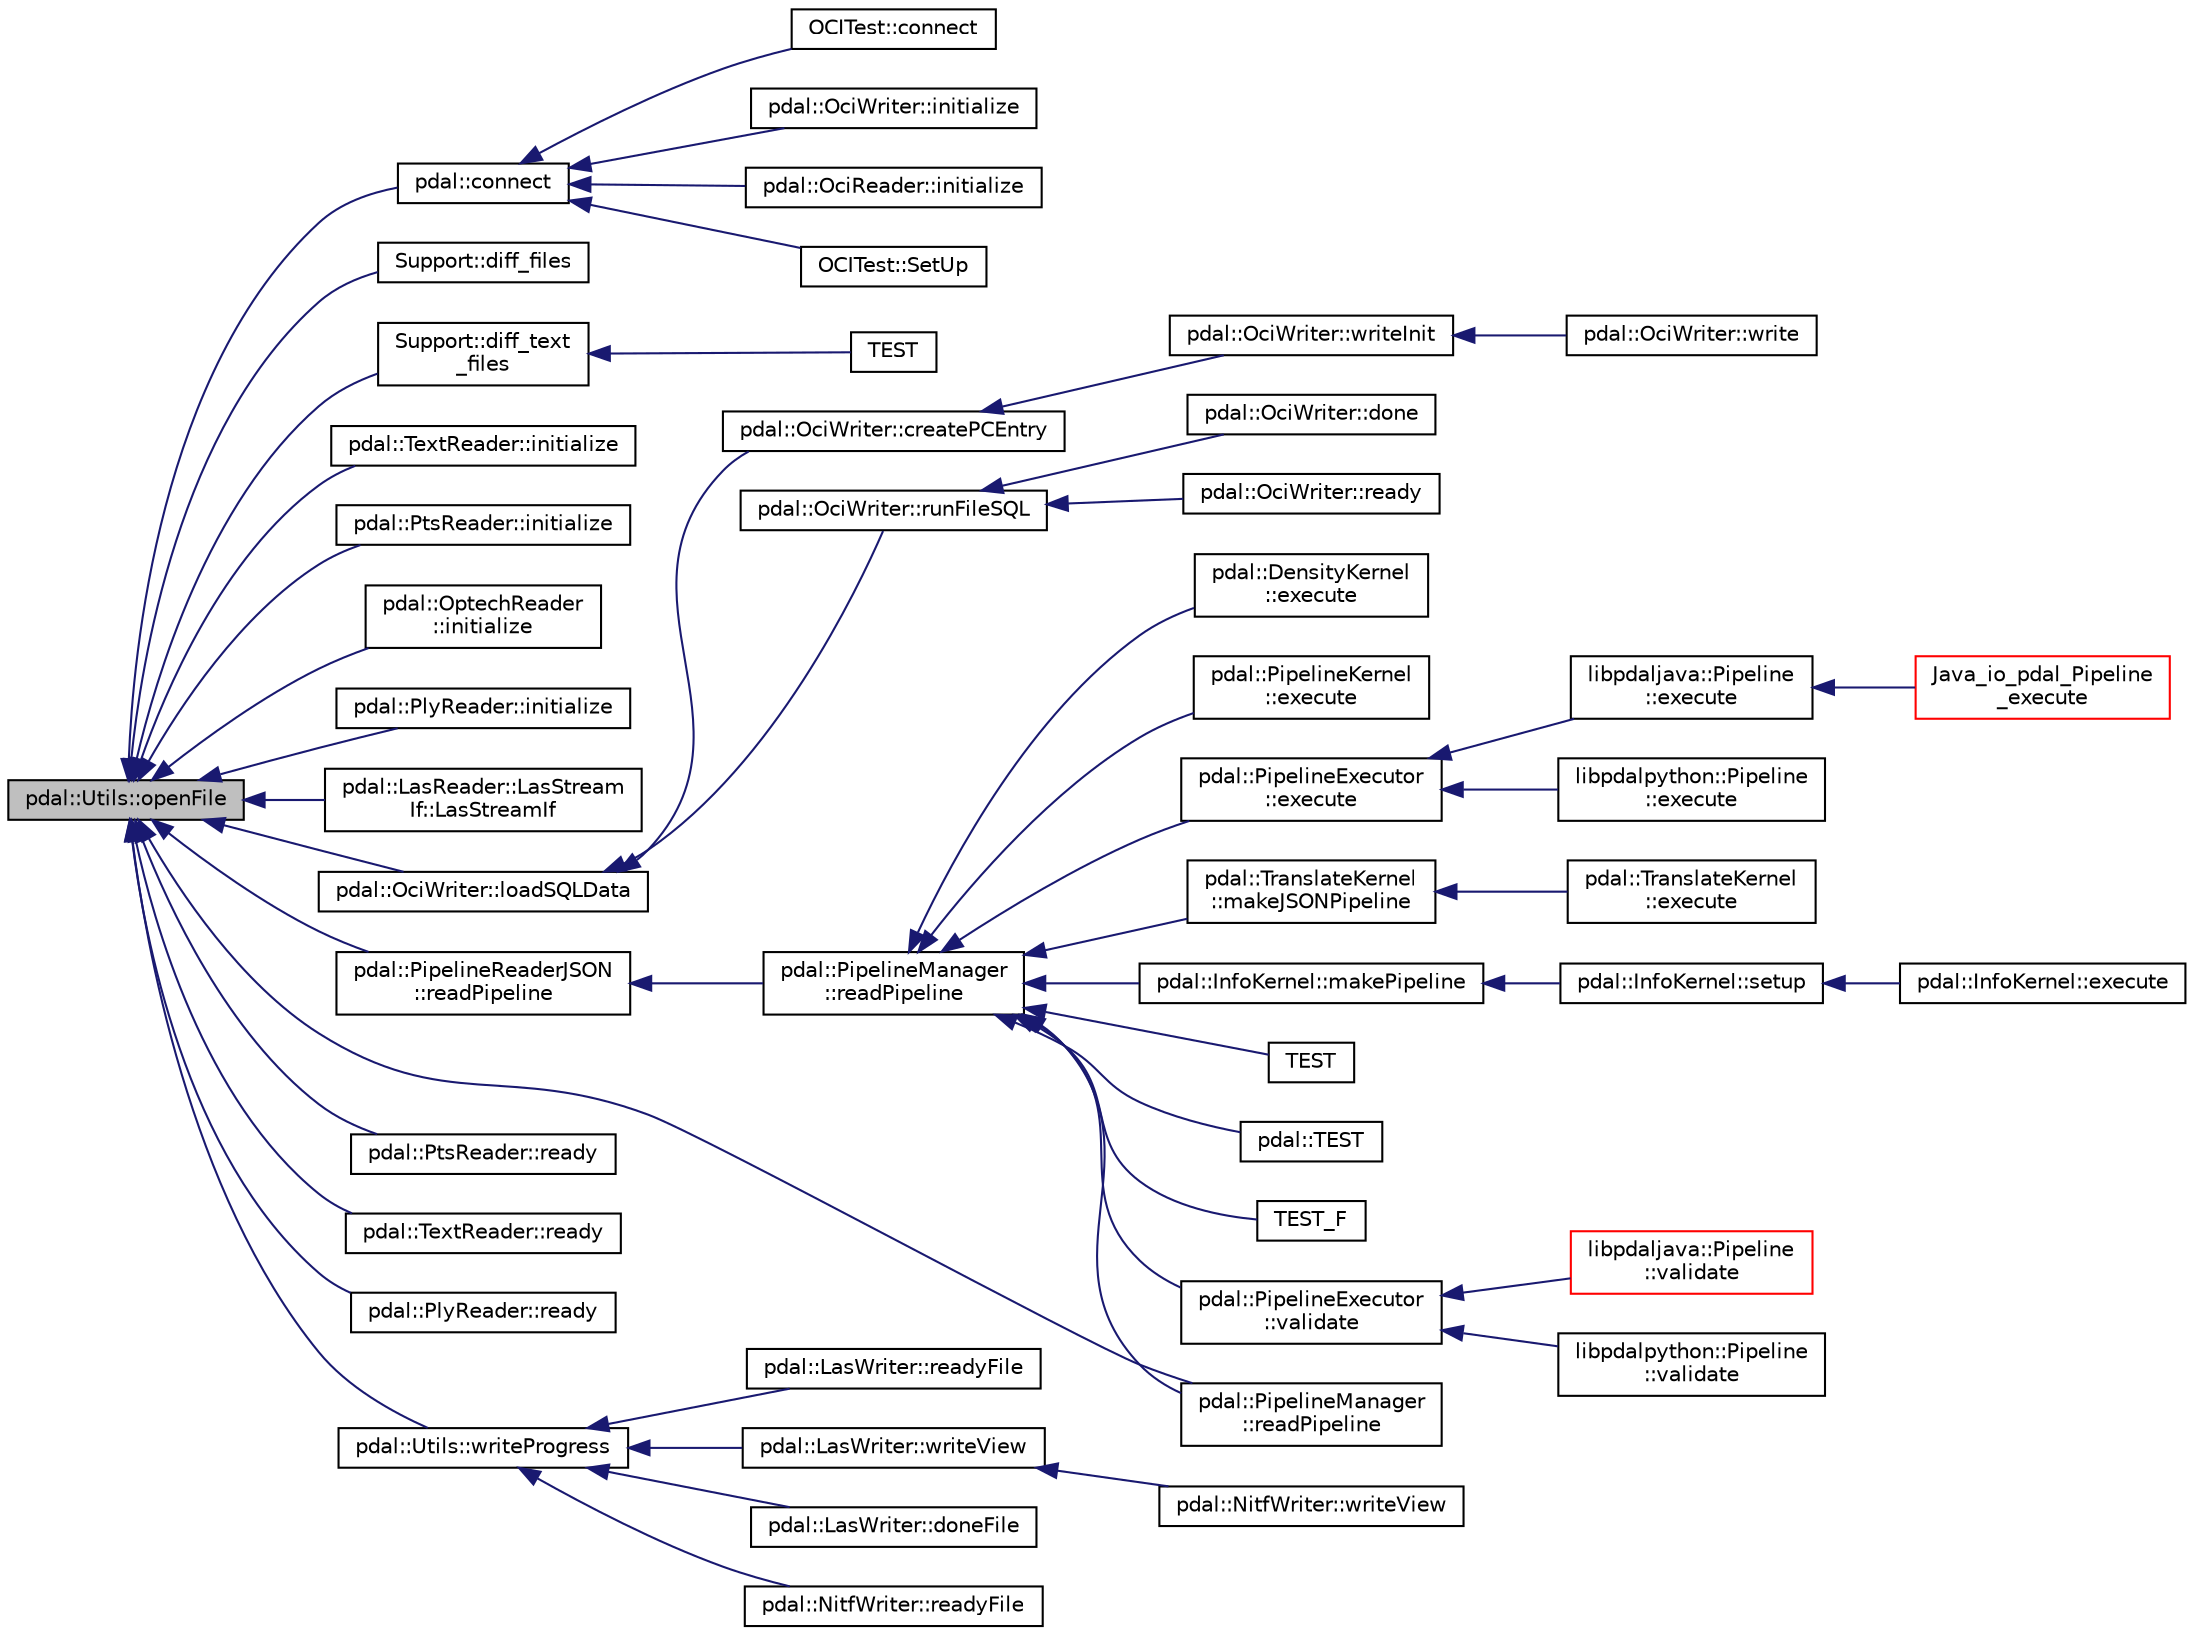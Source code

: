 digraph "pdal::Utils::openFile"
{
  edge [fontname="Helvetica",fontsize="10",labelfontname="Helvetica",labelfontsize="10"];
  node [fontname="Helvetica",fontsize="10",shape=record];
  rankdir="LR";
  Node1 [label="pdal::Utils::openFile",height=0.2,width=0.4,color="black", fillcolor="grey75", style="filled", fontcolor="black"];
  Node1 -> Node2 [dir="back",color="midnightblue",fontsize="10",style="solid",fontname="Helvetica"];
  Node2 [label="pdal::connect",height=0.2,width=0.4,color="black", fillcolor="white", style="filled",URL="$namespacepdal.html#a923ba44d8815490512521c355b75c38b"];
  Node2 -> Node3 [dir="back",color="midnightblue",fontsize="10",style="solid",fontname="Helvetica"];
  Node3 [label="OCITest::connect",height=0.2,width=0.4,color="black", fillcolor="white", style="filled",URL="$classOCITest.html#a273c0aff205f36f186735781410dc702"];
  Node2 -> Node4 [dir="back",color="midnightblue",fontsize="10",style="solid",fontname="Helvetica"];
  Node4 [label="pdal::OciWriter::initialize",height=0.2,width=0.4,color="black", fillcolor="white", style="filled",URL="$classpdal_1_1OciWriter.html#a8ebf0753f0a954a733fa978c05159451"];
  Node2 -> Node5 [dir="back",color="midnightblue",fontsize="10",style="solid",fontname="Helvetica"];
  Node5 [label="pdal::OciReader::initialize",height=0.2,width=0.4,color="black", fillcolor="white", style="filled",URL="$classpdal_1_1OciReader.html#a665cc5d7bbfece9e645f6e33144f4b5e"];
  Node2 -> Node6 [dir="back",color="midnightblue",fontsize="10",style="solid",fontname="Helvetica"];
  Node6 [label="OCITest::SetUp",height=0.2,width=0.4,color="black", fillcolor="white", style="filled",URL="$classOCITest.html#acafddbea43025597b6a48a43e8f78fff"];
  Node1 -> Node7 [dir="back",color="midnightblue",fontsize="10",style="solid",fontname="Helvetica"];
  Node7 [label="Support::diff_files",height=0.2,width=0.4,color="black", fillcolor="white", style="filled",URL="$classSupport.html#a81c874b14add7b8021064e94f62b53c9"];
  Node1 -> Node8 [dir="back",color="midnightblue",fontsize="10",style="solid",fontname="Helvetica"];
  Node8 [label="Support::diff_text\l_files",height=0.2,width=0.4,color="black", fillcolor="white", style="filled",URL="$classSupport.html#a645224b95da1981afe87fc417ca29494"];
  Node8 -> Node9 [dir="back",color="midnightblue",fontsize="10",style="solid",fontname="Helvetica"];
  Node9 [label="TEST",height=0.2,width=0.4,color="black", fillcolor="white", style="filled",URL="$SupportTest_8cpp.html#af0cd917057c2f4b74ce7a6d1466e7bb9"];
  Node1 -> Node10 [dir="back",color="midnightblue",fontsize="10",style="solid",fontname="Helvetica"];
  Node10 [label="pdal::TextReader::initialize",height=0.2,width=0.4,color="black", fillcolor="white", style="filled",URL="$classpdal_1_1TextReader.html#ab1ac1a1f74565c6773ab1bbe90cde204"];
  Node1 -> Node11 [dir="back",color="midnightblue",fontsize="10",style="solid",fontname="Helvetica"];
  Node11 [label="pdal::PtsReader::initialize",height=0.2,width=0.4,color="black", fillcolor="white", style="filled",URL="$classpdal_1_1PtsReader.html#a331fe78356805cb6beb1085ee09b5bd5"];
  Node1 -> Node12 [dir="back",color="midnightblue",fontsize="10",style="solid",fontname="Helvetica"];
  Node12 [label="pdal::OptechReader\l::initialize",height=0.2,width=0.4,color="black", fillcolor="white", style="filled",URL="$classpdal_1_1OptechReader.html#a716e4c0343a3badf409b2ee67ccbf5c1"];
  Node1 -> Node13 [dir="back",color="midnightblue",fontsize="10",style="solid",fontname="Helvetica"];
  Node13 [label="pdal::PlyReader::initialize",height=0.2,width=0.4,color="black", fillcolor="white", style="filled",URL="$classpdal_1_1PlyReader.html#a1502df4ba555d39c66aebabc40b61342"];
  Node1 -> Node14 [dir="back",color="midnightblue",fontsize="10",style="solid",fontname="Helvetica"];
  Node14 [label="pdal::LasReader::LasStream\lIf::LasStreamIf",height=0.2,width=0.4,color="black", fillcolor="white", style="filled",URL="$classpdal_1_1LasReader_1_1LasStreamIf.html#a4db90e9cabc48adea1c4059c58473ec8"];
  Node1 -> Node15 [dir="back",color="midnightblue",fontsize="10",style="solid",fontname="Helvetica"];
  Node15 [label="pdal::OciWriter::loadSQLData",height=0.2,width=0.4,color="black", fillcolor="white", style="filled",URL="$classpdal_1_1OciWriter.html#a7d89ae96811071e045b6cfc091b7bd01"];
  Node15 -> Node16 [dir="back",color="midnightblue",fontsize="10",style="solid",fontname="Helvetica"];
  Node16 [label="pdal::OciWriter::createPCEntry",height=0.2,width=0.4,color="black", fillcolor="white", style="filled",URL="$classpdal_1_1OciWriter.html#a305cd40729c19754aec8fc7c9d104fdf"];
  Node16 -> Node17 [dir="back",color="midnightblue",fontsize="10",style="solid",fontname="Helvetica"];
  Node17 [label="pdal::OciWriter::writeInit",height=0.2,width=0.4,color="black", fillcolor="white", style="filled",URL="$classpdal_1_1OciWriter.html#a29c890b4de7d31ab917f5d4577f62345"];
  Node17 -> Node18 [dir="back",color="midnightblue",fontsize="10",style="solid",fontname="Helvetica"];
  Node18 [label="pdal::OciWriter::write",height=0.2,width=0.4,color="black", fillcolor="white", style="filled",URL="$classpdal_1_1OciWriter.html#a11f02a9af7350d831dff5f81859c76f2"];
  Node15 -> Node19 [dir="back",color="midnightblue",fontsize="10",style="solid",fontname="Helvetica"];
  Node19 [label="pdal::OciWriter::runFileSQL",height=0.2,width=0.4,color="black", fillcolor="white", style="filled",URL="$classpdal_1_1OciWriter.html#a629a673386708bf15044f9c05c2218fd"];
  Node19 -> Node20 [dir="back",color="midnightblue",fontsize="10",style="solid",fontname="Helvetica"];
  Node20 [label="pdal::OciWriter::done",height=0.2,width=0.4,color="black", fillcolor="white", style="filled",URL="$classpdal_1_1OciWriter.html#a899064a17b0d8ef871ab4d79dd2df62b"];
  Node19 -> Node21 [dir="back",color="midnightblue",fontsize="10",style="solid",fontname="Helvetica"];
  Node21 [label="pdal::OciWriter::ready",height=0.2,width=0.4,color="black", fillcolor="white", style="filled",URL="$classpdal_1_1OciWriter.html#aaef01ec1f04e1cd86cd7d465d49e1d81"];
  Node1 -> Node22 [dir="back",color="midnightblue",fontsize="10",style="solid",fontname="Helvetica"];
  Node22 [label="pdal::PipelineReaderJSON\l::readPipeline",height=0.2,width=0.4,color="black", fillcolor="white", style="filled",URL="$classpdal_1_1PipelineReaderJSON.html#a84a02c6838be0ce79beb1f3ad56d90d3"];
  Node22 -> Node23 [dir="back",color="midnightblue",fontsize="10",style="solid",fontname="Helvetica"];
  Node23 [label="pdal::PipelineManager\l::readPipeline",height=0.2,width=0.4,color="black", fillcolor="white", style="filled",URL="$classpdal_1_1PipelineManager.html#ae13910b65bf0d0fce79164630d226aef"];
  Node23 -> Node24 [dir="back",color="midnightblue",fontsize="10",style="solid",fontname="Helvetica"];
  Node24 [label="pdal::DensityKernel\l::execute",height=0.2,width=0.4,color="black", fillcolor="white", style="filled",URL="$classpdal_1_1DensityKernel.html#a0c74e94ba52214ddb0455254fb25a0b3"];
  Node23 -> Node25 [dir="back",color="midnightblue",fontsize="10",style="solid",fontname="Helvetica"];
  Node25 [label="pdal::PipelineKernel\l::execute",height=0.2,width=0.4,color="black", fillcolor="white", style="filled",URL="$classpdal_1_1PipelineKernel.html#a0d3bb8f1b2c0af4e3d8af7f61a264d20"];
  Node23 -> Node26 [dir="back",color="midnightblue",fontsize="10",style="solid",fontname="Helvetica"];
  Node26 [label="pdal::PipelineExecutor\l::execute",height=0.2,width=0.4,color="black", fillcolor="white", style="filled",URL="$classpdal_1_1PipelineExecutor.html#a9ff24f6f54a70e8606f4d1af5d2860f5"];
  Node26 -> Node27 [dir="back",color="midnightblue",fontsize="10",style="solid",fontname="Helvetica"];
  Node27 [label="libpdaljava::Pipeline\l::execute",height=0.2,width=0.4,color="black", fillcolor="white", style="filled",URL="$classlibpdaljava_1_1Pipeline.html#ad495dfb2b84c8504a4eb4b1d81be9343"];
  Node27 -> Node28 [dir="back",color="midnightblue",fontsize="10",style="solid",fontname="Helvetica"];
  Node28 [label="Java_io_pdal_Pipeline\l_execute",height=0.2,width=0.4,color="red", fillcolor="white", style="filled",URL="$io__pdal__Pipeline_8cpp.html#a12a870b2859adaaa0556bf0a18f4d13c"];
  Node26 -> Node29 [dir="back",color="midnightblue",fontsize="10",style="solid",fontname="Helvetica"];
  Node29 [label="libpdalpython::Pipeline\l::execute",height=0.2,width=0.4,color="black", fillcolor="white", style="filled",URL="$classlibpdalpython_1_1Pipeline.html#aa230af5e287c94370b6dda4476ceba1e"];
  Node23 -> Node30 [dir="back",color="midnightblue",fontsize="10",style="solid",fontname="Helvetica"];
  Node30 [label="pdal::TranslateKernel\l::makeJSONPipeline",height=0.2,width=0.4,color="black", fillcolor="white", style="filled",URL="$classpdal_1_1TranslateKernel.html#acf9dfedffb270ff71f0f73792cd3e87e"];
  Node30 -> Node31 [dir="back",color="midnightblue",fontsize="10",style="solid",fontname="Helvetica"];
  Node31 [label="pdal::TranslateKernel\l::execute",height=0.2,width=0.4,color="black", fillcolor="white", style="filled",URL="$classpdal_1_1TranslateKernel.html#a29dcfe64f27066795c729465ffbef49c"];
  Node23 -> Node32 [dir="back",color="midnightblue",fontsize="10",style="solid",fontname="Helvetica"];
  Node32 [label="pdal::InfoKernel::makePipeline",height=0.2,width=0.4,color="black", fillcolor="white", style="filled",URL="$classpdal_1_1InfoKernel.html#a5deb06e4be4b248c9e1257fc7edf7e65"];
  Node32 -> Node33 [dir="back",color="midnightblue",fontsize="10",style="solid",fontname="Helvetica"];
  Node33 [label="pdal::InfoKernel::setup",height=0.2,width=0.4,color="black", fillcolor="white", style="filled",URL="$classpdal_1_1InfoKernel.html#a00062fa07419bc191ed6269ce47e1fa0"];
  Node33 -> Node34 [dir="back",color="midnightblue",fontsize="10",style="solid",fontname="Helvetica"];
  Node34 [label="pdal::InfoKernel::execute",height=0.2,width=0.4,color="black", fillcolor="white", style="filled",URL="$classpdal_1_1InfoKernel.html#ac8d3f256fa5d844710b25034f4e22eaa"];
  Node23 -> Node35 [dir="back",color="midnightblue",fontsize="10",style="solid",fontname="Helvetica"];
  Node35 [label="pdal::PipelineManager\l::readPipeline",height=0.2,width=0.4,color="black", fillcolor="white", style="filled",URL="$classpdal_1_1PipelineManager.html#a558ad797557b8c84a3aacc4a38a31ef0"];
  Node23 -> Node36 [dir="back",color="midnightblue",fontsize="10",style="solid",fontname="Helvetica"];
  Node36 [label="TEST",height=0.2,width=0.4,color="black", fillcolor="white", style="filled",URL="$IcebridgeReaderTest_8cpp.html#a2dbac50759032cdb6bd09a9912a570c4"];
  Node23 -> Node37 [dir="back",color="midnightblue",fontsize="10",style="solid",fontname="Helvetica"];
  Node37 [label="pdal::TEST",height=0.2,width=0.4,color="black", fillcolor="white", style="filled",URL="$namespacepdal.html#ac0cce4486643d2d8f11513aa42fda09c"];
  Node23 -> Node38 [dir="back",color="midnightblue",fontsize="10",style="solid",fontname="Helvetica"];
  Node38 [label="TEST_F",height=0.2,width=0.4,color="black", fillcolor="white", style="filled",URL="$PythonFilterTest_8cpp.html#ab2403002240c7f84a058b864ce05cda0"];
  Node23 -> Node39 [dir="back",color="midnightblue",fontsize="10",style="solid",fontname="Helvetica"];
  Node39 [label="pdal::PipelineExecutor\l::validate",height=0.2,width=0.4,color="black", fillcolor="white", style="filled",URL="$classpdal_1_1PipelineExecutor.html#a8a9ea9edd1de624d277ae9ff8d3493bc"];
  Node39 -> Node40 [dir="back",color="midnightblue",fontsize="10",style="solid",fontname="Helvetica"];
  Node40 [label="libpdaljava::Pipeline\l::validate",height=0.2,width=0.4,color="red", fillcolor="white", style="filled",URL="$classlibpdaljava_1_1Pipeline.html#af37a973b3f38b4240f800abf12cd969a"];
  Node39 -> Node41 [dir="back",color="midnightblue",fontsize="10",style="solid",fontname="Helvetica"];
  Node41 [label="libpdalpython::Pipeline\l::validate",height=0.2,width=0.4,color="black", fillcolor="white", style="filled",URL="$classlibpdalpython_1_1Pipeline.html#a2830e2b9cbe0364fa919a78383d2f01d"];
  Node1 -> Node35 [dir="back",color="midnightblue",fontsize="10",style="solid",fontname="Helvetica"];
  Node1 -> Node42 [dir="back",color="midnightblue",fontsize="10",style="solid",fontname="Helvetica"];
  Node42 [label="pdal::PtsReader::ready",height=0.2,width=0.4,color="black", fillcolor="white", style="filled",URL="$classpdal_1_1PtsReader.html#a8b3b65319cbd5282286f6fde6c4cf565"];
  Node1 -> Node43 [dir="back",color="midnightblue",fontsize="10",style="solid",fontname="Helvetica"];
  Node43 [label="pdal::TextReader::ready",height=0.2,width=0.4,color="black", fillcolor="white", style="filled",URL="$classpdal_1_1TextReader.html#ae710cfa5c73efab93376ad4d5478aa2e"];
  Node1 -> Node44 [dir="back",color="midnightblue",fontsize="10",style="solid",fontname="Helvetica"];
  Node44 [label="pdal::PlyReader::ready",height=0.2,width=0.4,color="black", fillcolor="white", style="filled",URL="$classpdal_1_1PlyReader.html#a25b3be53b5c74d1caa6a6fd76325e89b"];
  Node1 -> Node45 [dir="back",color="midnightblue",fontsize="10",style="solid",fontname="Helvetica"];
  Node45 [label="pdal::Utils::writeProgress",height=0.2,width=0.4,color="black", fillcolor="white", style="filled",URL="$namespacepdal_1_1Utils.html#adb7958fecbf7710df7d97a313a57ce39"];
  Node45 -> Node46 [dir="back",color="midnightblue",fontsize="10",style="solid",fontname="Helvetica"];
  Node46 [label="pdal::LasWriter::readyFile",height=0.2,width=0.4,color="black", fillcolor="white", style="filled",URL="$classpdal_1_1LasWriter.html#a4b0ad482eac655fb22cf29717c04c6b3"];
  Node45 -> Node47 [dir="back",color="midnightblue",fontsize="10",style="solid",fontname="Helvetica"];
  Node47 [label="pdal::LasWriter::writeView",height=0.2,width=0.4,color="black", fillcolor="white", style="filled",URL="$classpdal_1_1LasWriter.html#a91550327b74a35121c29d342c9659578"];
  Node47 -> Node48 [dir="back",color="midnightblue",fontsize="10",style="solid",fontname="Helvetica"];
  Node48 [label="pdal::NitfWriter::writeView",height=0.2,width=0.4,color="black", fillcolor="white", style="filled",URL="$classpdal_1_1NitfWriter.html#a09c8b43a263e077f6361e5eaf3f37063"];
  Node45 -> Node49 [dir="back",color="midnightblue",fontsize="10",style="solid",fontname="Helvetica"];
  Node49 [label="pdal::LasWriter::doneFile",height=0.2,width=0.4,color="black", fillcolor="white", style="filled",URL="$classpdal_1_1LasWriter.html#a8e6cccdc4e5b6cf4ac9361697b4e6f4f"];
  Node45 -> Node50 [dir="back",color="midnightblue",fontsize="10",style="solid",fontname="Helvetica"];
  Node50 [label="pdal::NitfWriter::readyFile",height=0.2,width=0.4,color="black", fillcolor="white", style="filled",URL="$classpdal_1_1NitfWriter.html#a34d932e82c5d6842ca515cc59281021e"];
}
